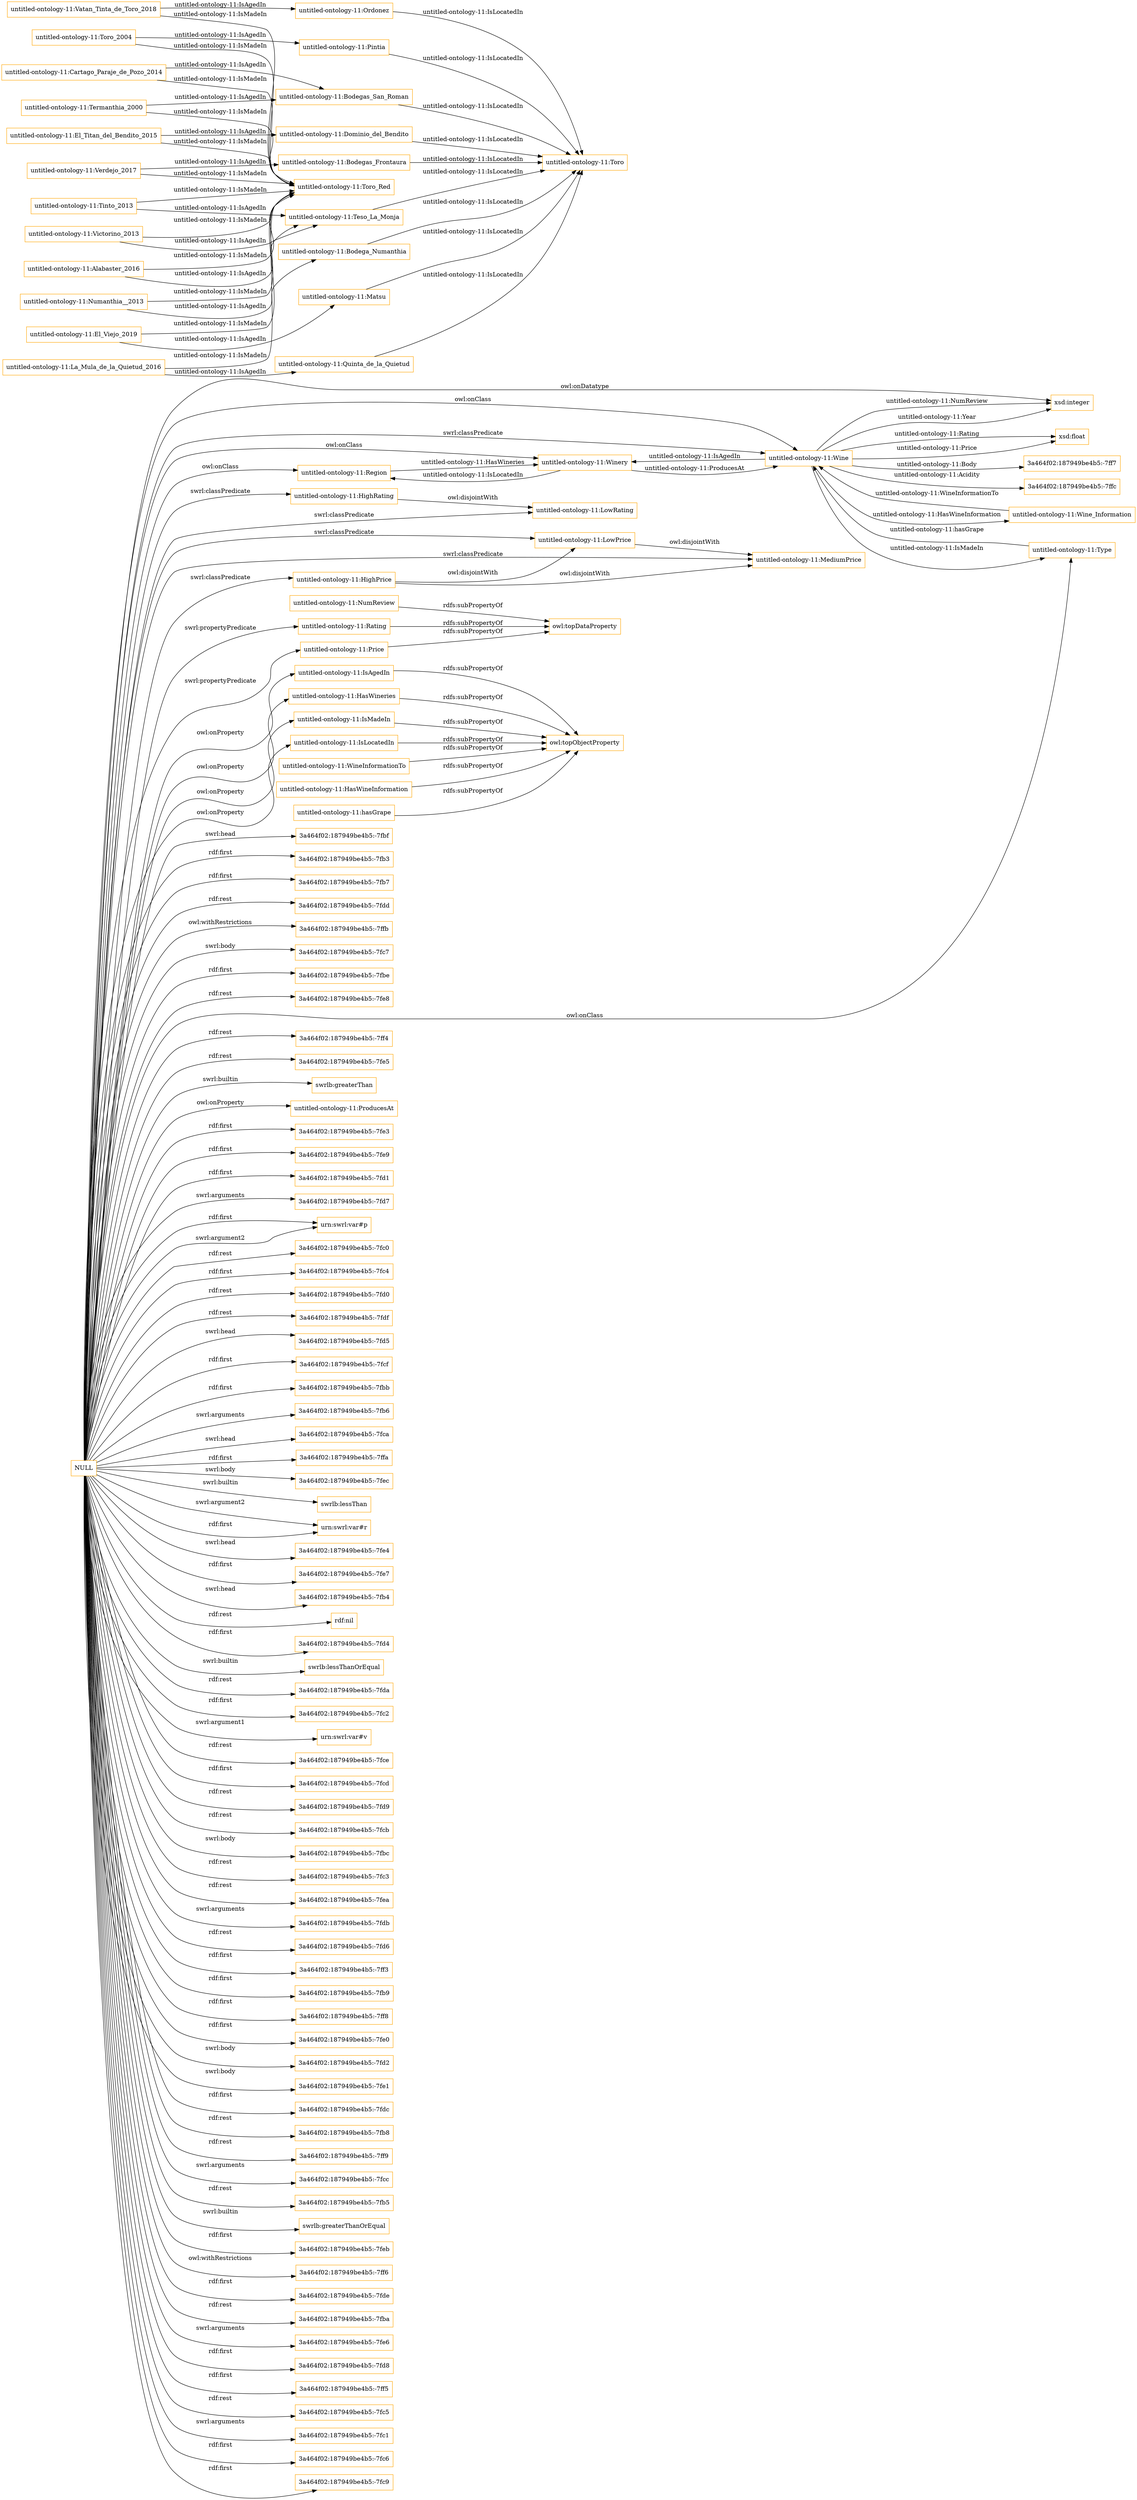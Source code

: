 digraph ar2dtool_diagram { 
rankdir=LR;
size="1501"
node [shape = rectangle, color="orange"]; "untitled-ontology-11:Region" "untitled-ontology-11:HighRating" "untitled-ontology-11:LowRating" "untitled-ontology-11:Wine_Information" "untitled-ontology-11:Type" "untitled-ontology-11:Wine" "untitled-ontology-11:MediumPrice" "untitled-ontology-11:Winery" "untitled-ontology-11:LowPrice" "untitled-ontology-11:HighPrice" "untitled-ontology-11:Toro" ; /*classes style*/
	"untitled-ontology-11:Vatan_Tinta_de_Toro_2018" -> "untitled-ontology-11:Ordonez" [ label = "untitled-ontology-11:IsAgedIn" ];
	"untitled-ontology-11:Vatan_Tinta_de_Toro_2018" -> "untitled-ontology-11:Toro_Red" [ label = "untitled-ontology-11:IsMadeIn" ];
	"untitled-ontology-11:HasWineInformation" -> "owl:topObjectProperty" [ label = "rdfs:subPropertyOf" ];
	"untitled-ontology-11:Toro_2004" -> "untitled-ontology-11:Pintia" [ label = "untitled-ontology-11:IsAgedIn" ];
	"untitled-ontology-11:Toro_2004" -> "untitled-ontology-11:Toro_Red" [ label = "untitled-ontology-11:IsMadeIn" ];
	"untitled-ontology-11:Bodegas_San_Roman" -> "untitled-ontology-11:Toro" [ label = "untitled-ontology-11:IsLocatedIn" ];
	"untitled-ontology-11:El_Titan_del_Bendito_2015" -> "untitled-ontology-11:Toro_Red" [ label = "untitled-ontology-11:IsMadeIn" ];
	"untitled-ontology-11:El_Titan_del_Bendito_2015" -> "untitled-ontology-11:Dominio_del_Bendito" [ label = "untitled-ontology-11:IsAgedIn" ];
	"untitled-ontology-11:hasGrape" -> "owl:topObjectProperty" [ label = "rdfs:subPropertyOf" ];
	"untitled-ontology-11:Bodegas_Frontaura" -> "untitled-ontology-11:Toro" [ label = "untitled-ontology-11:IsLocatedIn" ];
	"untitled-ontology-11:Teso_La_Monja" -> "untitled-ontology-11:Toro" [ label = "untitled-ontology-11:IsLocatedIn" ];
	"untitled-ontology-11:Tinto_2013" -> "untitled-ontology-11:Toro_Red" [ label = "untitled-ontology-11:IsMadeIn" ];
	"untitled-ontology-11:Tinto_2013" -> "untitled-ontology-11:Teso_La_Monja" [ label = "untitled-ontology-11:IsAgedIn" ];
	"untitled-ontology-11:Bodega_Numanthia" -> "untitled-ontology-11:Toro" [ label = "untitled-ontology-11:IsLocatedIn" ];
	"untitled-ontology-11:LowPrice" -> "untitled-ontology-11:MediumPrice" [ label = "owl:disjointWith" ];
	"untitled-ontology-11:Price" -> "owl:topDataProperty" [ label = "rdfs:subPropertyOf" ];
	"untitled-ontology-11:Pintia" -> "untitled-ontology-11:Toro" [ label = "untitled-ontology-11:IsLocatedIn" ];
	"untitled-ontology-11:NumReview" -> "owl:topDataProperty" [ label = "rdfs:subPropertyOf" ];
	"untitled-ontology-11:Matsu" -> "untitled-ontology-11:Toro" [ label = "untitled-ontology-11:IsLocatedIn" ];
	"untitled-ontology-11:HighPrice" -> "untitled-ontology-11:MediumPrice" [ label = "owl:disjointWith" ];
	"untitled-ontology-11:HighPrice" -> "untitled-ontology-11:LowPrice" [ label = "owl:disjointWith" ];
	"untitled-ontology-11:Victorino_2013" -> "untitled-ontology-11:Teso_La_Monja" [ label = "untitled-ontology-11:IsAgedIn" ];
	"untitled-ontology-11:Victorino_2013" -> "untitled-ontology-11:Toro_Red" [ label = "untitled-ontology-11:IsMadeIn" ];
	"untitled-ontology-11:Cartago_Paraje_de_Pozo_2014" -> "untitled-ontology-11:Toro_Red" [ label = "untitled-ontology-11:IsMadeIn" ];
	"untitled-ontology-11:Cartago_Paraje_de_Pozo_2014" -> "untitled-ontology-11:Bodegas_San_Roman" [ label = "untitled-ontology-11:IsAgedIn" ];
	"untitled-ontology-11:Dominio_del_Bendito" -> "untitled-ontology-11:Toro" [ label = "untitled-ontology-11:IsLocatedIn" ];
	"untitled-ontology-11:IsAgedIn" -> "owl:topObjectProperty" [ label = "rdfs:subPropertyOf" ];
	"untitled-ontology-11:Ordonez" -> "untitled-ontology-11:Toro" [ label = "untitled-ontology-11:IsLocatedIn" ];
	"NULL" -> "untitled-ontology-11:Type" [ label = "owl:onClass" ];
	"NULL" -> "3a464f02:187949be4b5:-7fbf" [ label = "swrl:head" ];
	"NULL" -> "3a464f02:187949be4b5:-7fb3" [ label = "rdf:first" ];
	"NULL" -> "3a464f02:187949be4b5:-7fb7" [ label = "rdf:first" ];
	"NULL" -> "3a464f02:187949be4b5:-7fdd" [ label = "rdf:rest" ];
	"NULL" -> "untitled-ontology-11:IsAgedIn" [ label = "owl:onProperty" ];
	"NULL" -> "untitled-ontology-11:LowPrice" [ label = "swrl:classPredicate" ];
	"NULL" -> "3a464f02:187949be4b5:-7ffb" [ label = "owl:withRestrictions" ];
	"NULL" -> "3a464f02:187949be4b5:-7fc7" [ label = "swrl:body" ];
	"NULL" -> "3a464f02:187949be4b5:-7fbe" [ label = "rdf:first" ];
	"NULL" -> "3a464f02:187949be4b5:-7fe8" [ label = "rdf:rest" ];
	"NULL" -> "xsd:integer" [ label = "owl:onDatatype" ];
	"NULL" -> "3a464f02:187949be4b5:-7ff4" [ label = "rdf:rest" ];
	"NULL" -> "3a464f02:187949be4b5:-7fe5" [ label = "rdf:rest" ];
	"NULL" -> "swrlb:greaterThan" [ label = "swrl:builtin" ];
	"NULL" -> "untitled-ontology-11:ProducesAt" [ label = "owl:onProperty" ];
	"NULL" -> "3a464f02:187949be4b5:-7fe3" [ label = "rdf:first" ];
	"NULL" -> "untitled-ontology-11:Winery" [ label = "owl:onClass" ];
	"NULL" -> "3a464f02:187949be4b5:-7fe9" [ label = "rdf:first" ];
	"NULL" -> "3a464f02:187949be4b5:-7fd1" [ label = "rdf:first" ];
	"NULL" -> "3a464f02:187949be4b5:-7fd7" [ label = "swrl:arguments" ];
	"NULL" -> "urn:swrl:var#p" [ label = "rdf:first" ];
	"NULL" -> "3a464f02:187949be4b5:-7fc0" [ label = "rdf:rest" ];
	"NULL" -> "untitled-ontology-11:HasWineries" [ label = "owl:onProperty" ];
	"NULL" -> "3a464f02:187949be4b5:-7fc4" [ label = "rdf:first" ];
	"NULL" -> "3a464f02:187949be4b5:-7fd0" [ label = "rdf:rest" ];
	"NULL" -> "3a464f02:187949be4b5:-7fdf" [ label = "rdf:rest" ];
	"NULL" -> "3a464f02:187949be4b5:-7fd5" [ label = "swrl:head" ];
	"NULL" -> "3a464f02:187949be4b5:-7fcf" [ label = "rdf:first" ];
	"NULL" -> "3a464f02:187949be4b5:-7fbb" [ label = "rdf:first" ];
	"NULL" -> "3a464f02:187949be4b5:-7fb6" [ label = "swrl:arguments" ];
	"NULL" -> "3a464f02:187949be4b5:-7fca" [ label = "swrl:head" ];
	"NULL" -> "3a464f02:187949be4b5:-7ffa" [ label = "rdf:first" ];
	"NULL" -> "3a464f02:187949be4b5:-7fec" [ label = "swrl:body" ];
	"NULL" -> "untitled-ontology-11:Wine" [ label = "owl:onClass" ];
	"NULL" -> "swrlb:lessThan" [ label = "swrl:builtin" ];
	"NULL" -> "urn:swrl:var#r" [ label = "swrl:argument2" ];
	"NULL" -> "untitled-ontology-11:LowRating" [ label = "swrl:classPredicate" ];
	"NULL" -> "3a464f02:187949be4b5:-7fe4" [ label = "swrl:head" ];
	"NULL" -> "3a464f02:187949be4b5:-7fe7" [ label = "rdf:first" ];
	"NULL" -> "3a464f02:187949be4b5:-7fb4" [ label = "swrl:head" ];
	"NULL" -> "untitled-ontology-11:MediumPrice" [ label = "swrl:classPredicate" ];
	"NULL" -> "rdf:nil" [ label = "rdf:rest" ];
	"NULL" -> "3a464f02:187949be4b5:-7fd4" [ label = "rdf:first" ];
	"NULL" -> "untitled-ontology-11:Price" [ label = "swrl:propertyPredicate" ];
	"NULL" -> "swrlb:lessThanOrEqual" [ label = "swrl:builtin" ];
	"NULL" -> "3a464f02:187949be4b5:-7fda" [ label = "rdf:rest" ];
	"NULL" -> "3a464f02:187949be4b5:-7fc2" [ label = "rdf:first" ];
	"NULL" -> "urn:swrl:var#v" [ label = "swrl:argument1" ];
	"NULL" -> "3a464f02:187949be4b5:-7fce" [ label = "rdf:rest" ];
	"NULL" -> "untitled-ontology-11:HighPrice" [ label = "swrl:classPredicate" ];
	"NULL" -> "3a464f02:187949be4b5:-7fcd" [ label = "rdf:first" ];
	"NULL" -> "3a464f02:187949be4b5:-7fd9" [ label = "rdf:rest" ];
	"NULL" -> "3a464f02:187949be4b5:-7fcb" [ label = "rdf:rest" ];
	"NULL" -> "3a464f02:187949be4b5:-7fbc" [ label = "swrl:body" ];
	"NULL" -> "3a464f02:187949be4b5:-7fc3" [ label = "rdf:rest" ];
	"NULL" -> "3a464f02:187949be4b5:-7fea" [ label = "rdf:rest" ];
	"NULL" -> "untitled-ontology-11:Wine" [ label = "swrl:classPredicate" ];
	"NULL" -> "3a464f02:187949be4b5:-7fdb" [ label = "swrl:arguments" ];
	"NULL" -> "3a464f02:187949be4b5:-7fd6" [ label = "rdf:rest" ];
	"NULL" -> "3a464f02:187949be4b5:-7ff3" [ label = "rdf:first" ];
	"NULL" -> "3a464f02:187949be4b5:-7fb9" [ label = "rdf:first" ];
	"NULL" -> "3a464f02:187949be4b5:-7ff8" [ label = "rdf:first" ];
	"NULL" -> "3a464f02:187949be4b5:-7fe0" [ label = "rdf:first" ];
	"NULL" -> "3a464f02:187949be4b5:-7fd2" [ label = "swrl:body" ];
	"NULL" -> "3a464f02:187949be4b5:-7fe1" [ label = "swrl:body" ];
	"NULL" -> "3a464f02:187949be4b5:-7fdc" [ label = "rdf:first" ];
	"NULL" -> "3a464f02:187949be4b5:-7fb8" [ label = "rdf:rest" ];
	"NULL" -> "3a464f02:187949be4b5:-7ff9" [ label = "rdf:rest" ];
	"NULL" -> "3a464f02:187949be4b5:-7fcc" [ label = "swrl:arguments" ];
	"NULL" -> "untitled-ontology-11:Rating" [ label = "swrl:propertyPredicate" ];
	"NULL" -> "untitled-ontology-11:IsMadeIn" [ label = "owl:onProperty" ];
	"NULL" -> "3a464f02:187949be4b5:-7fb5" [ label = "rdf:rest" ];
	"NULL" -> "urn:swrl:var#p" [ label = "swrl:argument2" ];
	"NULL" -> "swrlb:greaterThanOrEqual" [ label = "swrl:builtin" ];
	"NULL" -> "untitled-ontology-11:IsLocatedIn" [ label = "owl:onProperty" ];
	"NULL" -> "3a464f02:187949be4b5:-7feb" [ label = "rdf:first" ];
	"NULL" -> "3a464f02:187949be4b5:-7ff6" [ label = "owl:withRestrictions" ];
	"NULL" -> "3a464f02:187949be4b5:-7fde" [ label = "rdf:first" ];
	"NULL" -> "untitled-ontology-11:HighRating" [ label = "swrl:classPredicate" ];
	"NULL" -> "3a464f02:187949be4b5:-7fba" [ label = "rdf:rest" ];
	"NULL" -> "untitled-ontology-11:Region" [ label = "owl:onClass" ];
	"NULL" -> "3a464f02:187949be4b5:-7fe6" [ label = "swrl:arguments" ];
	"NULL" -> "3a464f02:187949be4b5:-7fd8" [ label = "rdf:first" ];
	"NULL" -> "urn:swrl:var#r" [ label = "rdf:first" ];
	"NULL" -> "3a464f02:187949be4b5:-7ff5" [ label = "rdf:first" ];
	"NULL" -> "3a464f02:187949be4b5:-7fc5" [ label = "rdf:rest" ];
	"NULL" -> "3a464f02:187949be4b5:-7fc1" [ label = "swrl:arguments" ];
	"NULL" -> "3a464f02:187949be4b5:-7fc6" [ label = "rdf:first" ];
	"NULL" -> "3a464f02:187949be4b5:-7fc9" [ label = "rdf:first" ];
	"untitled-ontology-11:IsMadeIn" -> "owl:topObjectProperty" [ label = "rdfs:subPropertyOf" ];
	"untitled-ontology-11:Quinta_de_la_Quietud" -> "untitled-ontology-11:Toro" [ label = "untitled-ontology-11:IsLocatedIn" ];
	"untitled-ontology-11:HasWineries" -> "owl:topObjectProperty" [ label = "rdfs:subPropertyOf" ];
	"untitled-ontology-11:HighRating" -> "untitled-ontology-11:LowRating" [ label = "owl:disjointWith" ];
	"untitled-ontology-11:Rating" -> "owl:topDataProperty" [ label = "rdfs:subPropertyOf" ];
	"untitled-ontology-11:IsLocatedIn" -> "owl:topObjectProperty" [ label = "rdfs:subPropertyOf" ];
	"untitled-ontology-11:Termanthia_2000" -> "untitled-ontology-11:Bodegas_San_Roman" [ label = "untitled-ontology-11:IsAgedIn" ];
	"untitled-ontology-11:Termanthia_2000" -> "untitled-ontology-11:Toro_Red" [ label = "untitled-ontology-11:IsMadeIn" ];
	"untitled-ontology-11:La_Mula_de_la_Quietud_2016" -> "untitled-ontology-11:Toro_Red" [ label = "untitled-ontology-11:IsMadeIn" ];
	"untitled-ontology-11:La_Mula_de_la_Quietud_2016" -> "untitled-ontology-11:Quinta_de_la_Quietud" [ label = "untitled-ontology-11:IsAgedIn" ];
	"untitled-ontology-11:Numanthia__2013" -> "untitled-ontology-11:Toro_Red" [ label = "untitled-ontology-11:IsMadeIn" ];
	"untitled-ontology-11:Numanthia__2013" -> "untitled-ontology-11:Bodega_Numanthia" [ label = "untitled-ontology-11:IsAgedIn" ];
	"untitled-ontology-11:WineInformationTo" -> "owl:topObjectProperty" [ label = "rdfs:subPropertyOf" ];
	"untitled-ontology-11:Verdejo_2017" -> "untitled-ontology-11:Bodegas_Frontaura" [ label = "untitled-ontology-11:IsAgedIn" ];
	"untitled-ontology-11:Verdejo_2017" -> "untitled-ontology-11:Toro_Red" [ label = "untitled-ontology-11:IsMadeIn" ];
	"untitled-ontology-11:Alabaster_2016" -> "untitled-ontology-11:Teso_La_Monja" [ label = "untitled-ontology-11:IsAgedIn" ];
	"untitled-ontology-11:Alabaster_2016" -> "untitled-ontology-11:Toro_Red" [ label = "untitled-ontology-11:IsMadeIn" ];
	"untitled-ontology-11:El_Viejo_2019" -> "untitled-ontology-11:Toro_Red" [ label = "untitled-ontology-11:IsMadeIn" ];
	"untitled-ontology-11:El_Viejo_2019" -> "untitled-ontology-11:Matsu" [ label = "untitled-ontology-11:IsAgedIn" ];
	"untitled-ontology-11:Type" -> "untitled-ontology-11:Wine" [ label = "untitled-ontology-11:hasGrape" ];
	"untitled-ontology-11:Region" -> "untitled-ontology-11:Winery" [ label = "untitled-ontology-11:HasWineries" ];
	"untitled-ontology-11:Wine" -> "xsd:float" [ label = "untitled-ontology-11:Price" ];
	"untitled-ontology-11:Wine" -> "xsd:float" [ label = "untitled-ontology-11:Rating" ];
	"untitled-ontology-11:Wine_Information" -> "untitled-ontology-11:Wine" [ label = "untitled-ontology-11:WineInformationTo" ];
	"untitled-ontology-11:Wine" -> "xsd:integer" [ label = "untitled-ontology-11:NumReview" ];
	"untitled-ontology-11:Wine" -> "xsd:integer" [ label = "untitled-ontology-11:Year" ];
	"untitled-ontology-11:Winery" -> "untitled-ontology-11:Wine" [ label = "untitled-ontology-11:ProducesAt" ];
	"untitled-ontology-11:Wine" -> "untitled-ontology-11:Winery" [ label = "untitled-ontology-11:IsAgedIn" ];
	"untitled-ontology-11:Wine" -> "untitled-ontology-11:Wine_Information" [ label = "untitled-ontology-11:HasWineInformation" ];
	"untitled-ontology-11:Winery" -> "untitled-ontology-11:Region" [ label = "untitled-ontology-11:IsLocatedIn" ];
	"untitled-ontology-11:Wine" -> "3a464f02:187949be4b5:-7ff7" [ label = "untitled-ontology-11:Body" ];
	"untitled-ontology-11:Wine" -> "untitled-ontology-11:Type" [ label = "untitled-ontology-11:IsMadeIn" ];
	"untitled-ontology-11:Wine" -> "3a464f02:187949be4b5:-7ffc" [ label = "untitled-ontology-11:Acidity" ];

}
